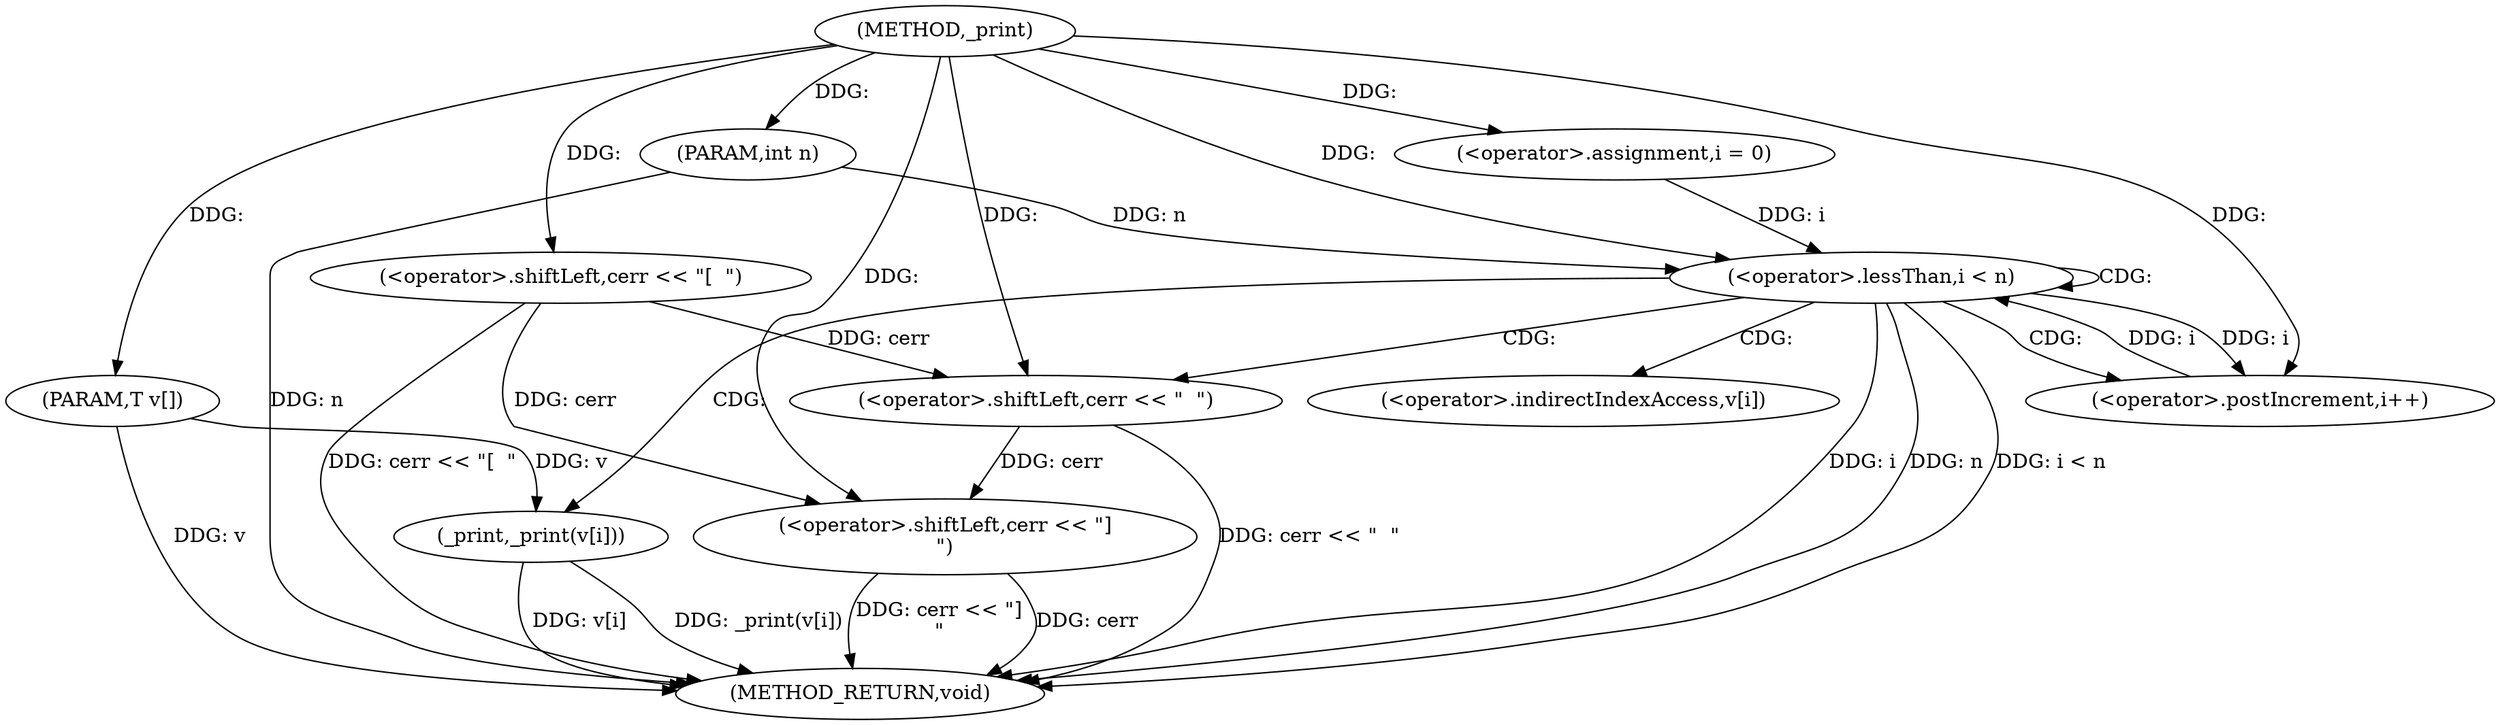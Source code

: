 digraph "_print" {  
"1000228" [label = "(METHOD,_print)" ]
"1000256" [label = "(METHOD_RETURN,void)" ]
"1000229" [label = "(PARAM,T v[])" ]
"1000230" [label = "(PARAM,int n)" ]
"1000232" [label = "(<operator>.shiftLeft,cerr << \"[  \")" ]
"1000253" [label = "(<operator>.shiftLeft,cerr << \"]\n\")" ]
"1000237" [label = "(<operator>.assignment,i = 0)" ]
"1000240" [label = "(<operator>.lessThan,i < n)" ]
"1000243" [label = "(<operator>.postIncrement,i++)" ]
"1000246" [label = "(_print,_print(v[i]))" ]
"1000250" [label = "(<operator>.shiftLeft,cerr << \"  \")" ]
"1000247" [label = "(<operator>.indirectIndexAccess,v[i])" ]
  "1000229" -> "1000256"  [ label = "DDG: v"] 
  "1000230" -> "1000256"  [ label = "DDG: n"] 
  "1000232" -> "1000256"  [ label = "DDG: cerr << \"[  \""] 
  "1000240" -> "1000256"  [ label = "DDG: i"] 
  "1000240" -> "1000256"  [ label = "DDG: n"] 
  "1000240" -> "1000256"  [ label = "DDG: i < n"] 
  "1000253" -> "1000256"  [ label = "DDG: cerr"] 
  "1000253" -> "1000256"  [ label = "DDG: cerr << \"]\n\""] 
  "1000246" -> "1000256"  [ label = "DDG: v[i]"] 
  "1000246" -> "1000256"  [ label = "DDG: _print(v[i])"] 
  "1000250" -> "1000256"  [ label = "DDG: cerr << \"  \""] 
  "1000228" -> "1000229"  [ label = "DDG: "] 
  "1000228" -> "1000230"  [ label = "DDG: "] 
  "1000228" -> "1000232"  [ label = "DDG: "] 
  "1000228" -> "1000237"  [ label = "DDG: "] 
  "1000232" -> "1000253"  [ label = "DDG: cerr"] 
  "1000250" -> "1000253"  [ label = "DDG: cerr"] 
  "1000228" -> "1000253"  [ label = "DDG: "] 
  "1000237" -> "1000240"  [ label = "DDG: i"] 
  "1000243" -> "1000240"  [ label = "DDG: i"] 
  "1000228" -> "1000240"  [ label = "DDG: "] 
  "1000230" -> "1000240"  [ label = "DDG: n"] 
  "1000240" -> "1000243"  [ label = "DDG: i"] 
  "1000228" -> "1000243"  [ label = "DDG: "] 
  "1000229" -> "1000246"  [ label = "DDG: v"] 
  "1000232" -> "1000250"  [ label = "DDG: cerr"] 
  "1000228" -> "1000250"  [ label = "DDG: "] 
  "1000240" -> "1000247"  [ label = "CDG: "] 
  "1000240" -> "1000240"  [ label = "CDG: "] 
  "1000240" -> "1000243"  [ label = "CDG: "] 
  "1000240" -> "1000246"  [ label = "CDG: "] 
  "1000240" -> "1000250"  [ label = "CDG: "] 
}

